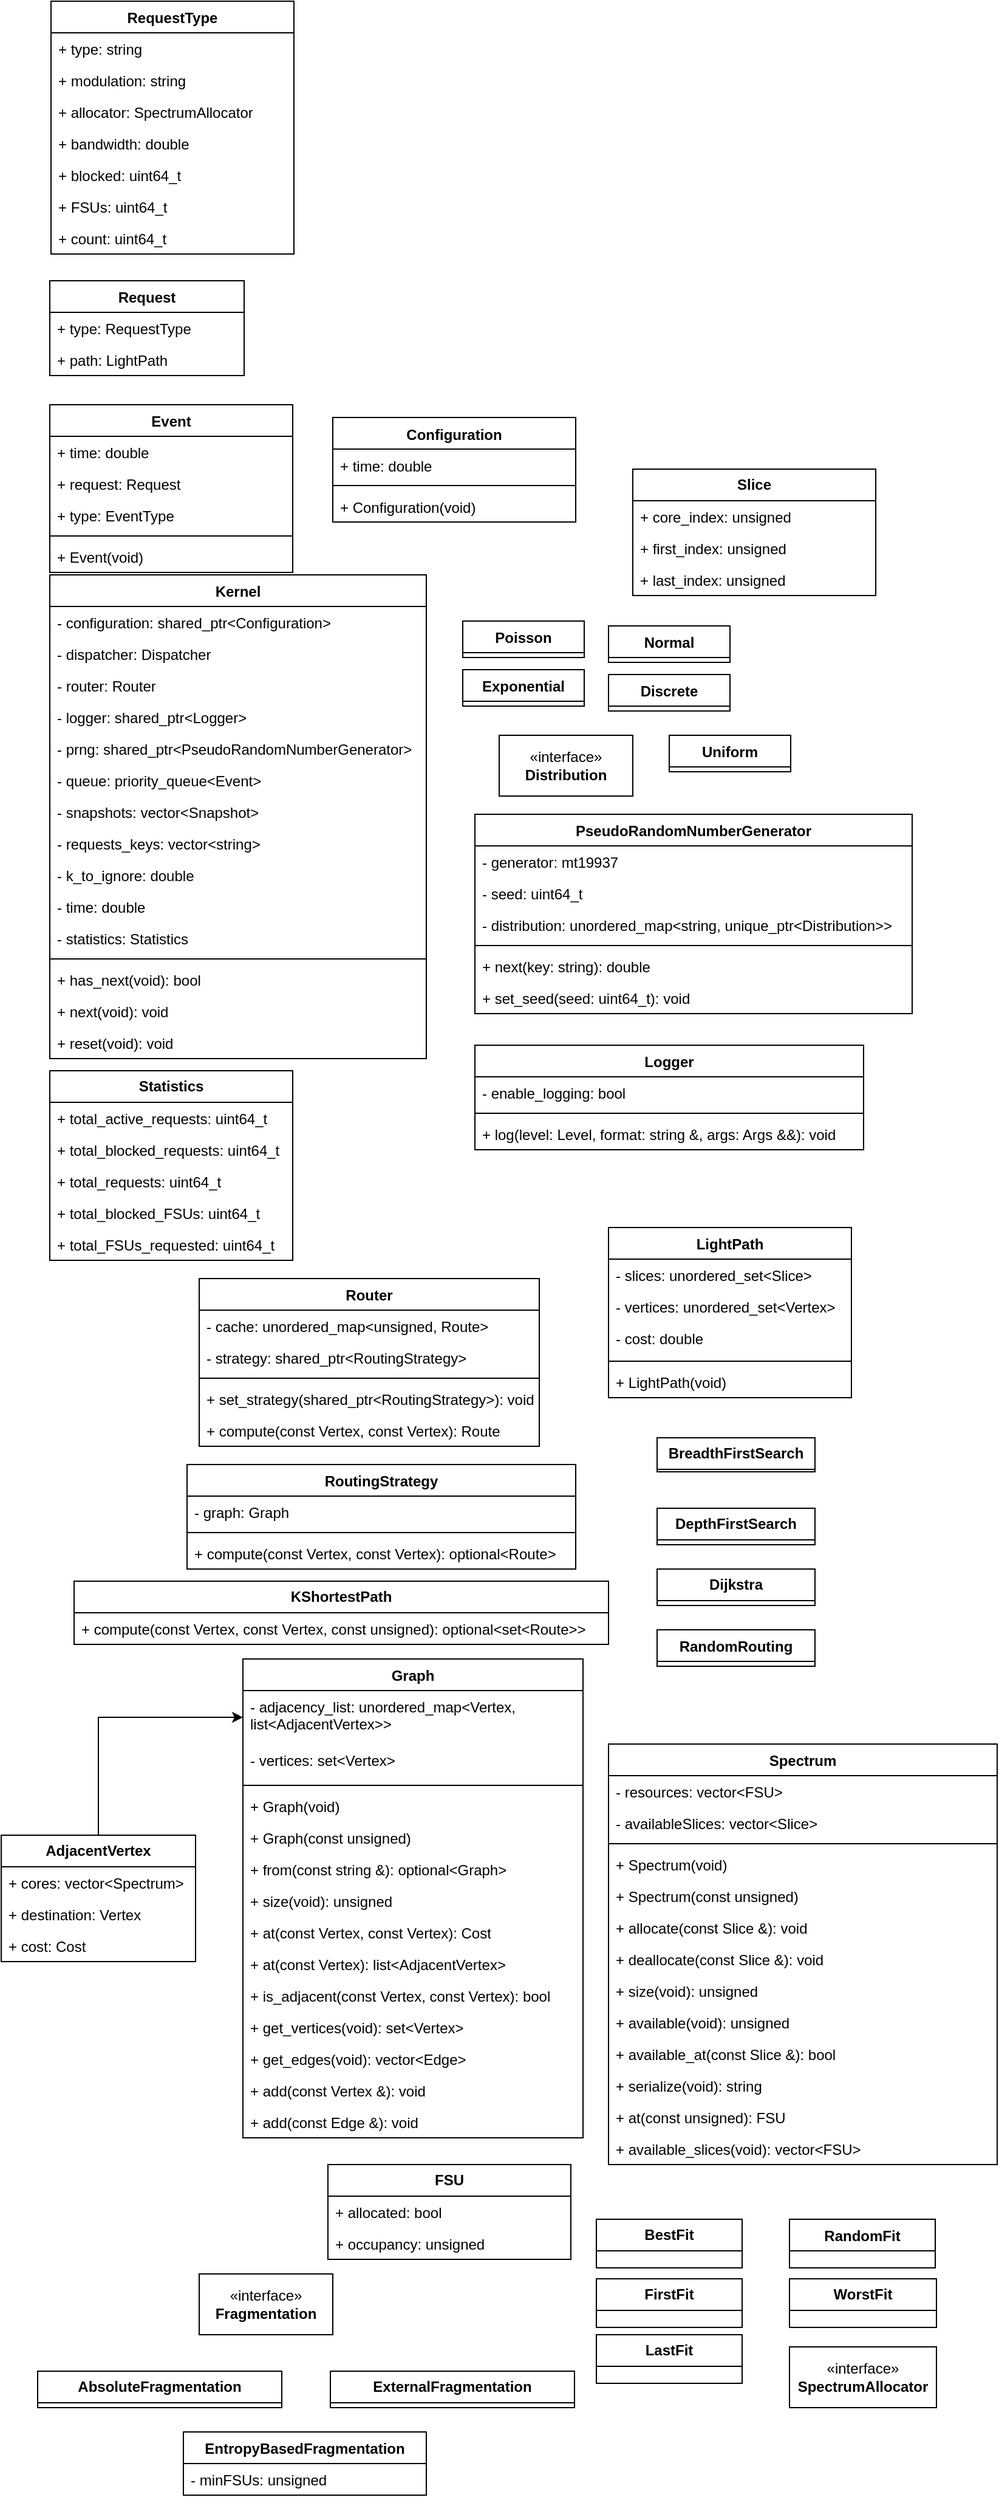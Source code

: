 <mxfile version="28.0.7" pages="2">
  <diagram name="Class Diagram" id="etVhV5FqyHvskcprflf7">
    <mxGraphModel dx="722" dy="1877" grid="1" gridSize="10" guides="1" tooltips="1" connect="1" arrows="1" fold="1" page="1" pageScale="1" pageWidth="827" pageHeight="1169" math="0" shadow="0">
      <root>
        <mxCell id="0" />
        <mxCell id="1" parent="0" />
        <mxCell id="QWBZkWJEh9wzD2UI-ISR-1" value="Graph" style="swimlane;fontStyle=1;align=center;verticalAlign=top;childLayout=stackLayout;horizontal=1;startSize=26;horizontalStack=0;resizeParent=1;resizeParentMax=0;resizeLast=0;collapsible=1;marginBottom=0;whiteSpace=wrap;html=1;" parent="1" vertex="1">
          <mxGeometry x="199" y="394" width="280" height="394" as="geometry" />
        </mxCell>
        <mxCell id="QWBZkWJEh9wzD2UI-ISR-2" value="- adjacency_list: unordered_map&amp;lt;Vertex, list&amp;lt;AdjacentVertex&amp;gt;&amp;gt;" style="text;strokeColor=none;fillColor=none;align=left;verticalAlign=top;spacingLeft=4;spacingRight=4;overflow=hidden;rotatable=0;points=[[0,0.5],[1,0.5]];portConstraint=eastwest;whiteSpace=wrap;html=1;" parent="QWBZkWJEh9wzD2UI-ISR-1" vertex="1">
          <mxGeometry y="26" width="280" height="44" as="geometry" />
        </mxCell>
        <mxCell id="QWBZkWJEh9wzD2UI-ISR-3" value="- vertices: set&amp;lt;Vertex&amp;gt;" style="text;strokeColor=none;fillColor=none;align=left;verticalAlign=top;spacingLeft=4;spacingRight=4;overflow=hidden;rotatable=0;points=[[0,0.5],[1,0.5]];portConstraint=eastwest;whiteSpace=wrap;html=1;" parent="QWBZkWJEh9wzD2UI-ISR-1" vertex="1">
          <mxGeometry y="70" width="280" height="30" as="geometry" />
        </mxCell>
        <mxCell id="QWBZkWJEh9wzD2UI-ISR-4" value="" style="line;strokeWidth=1;fillColor=none;align=left;verticalAlign=middle;spacingTop=-1;spacingLeft=3;spacingRight=3;rotatable=0;labelPosition=right;points=[];portConstraint=eastwest;strokeColor=inherit;" parent="QWBZkWJEh9wzD2UI-ISR-1" vertex="1">
          <mxGeometry y="100" width="280" height="8" as="geometry" />
        </mxCell>
        <mxCell id="QWBZkWJEh9wzD2UI-ISR-5" value="+ Graph(void)" style="text;strokeColor=none;fillColor=none;align=left;verticalAlign=top;spacingLeft=4;spacingRight=4;overflow=hidden;rotatable=0;points=[[0,0.5],[1,0.5]];portConstraint=eastwest;whiteSpace=wrap;html=1;" parent="QWBZkWJEh9wzD2UI-ISR-1" vertex="1">
          <mxGeometry y="108" width="280" height="26" as="geometry" />
        </mxCell>
        <mxCell id="QWBZkWJEh9wzD2UI-ISR-6" value="+ Graph(const unsigned)" style="text;strokeColor=none;fillColor=none;align=left;verticalAlign=top;spacingLeft=4;spacingRight=4;overflow=hidden;rotatable=0;points=[[0,0.5],[1,0.5]];portConstraint=eastwest;whiteSpace=wrap;html=1;" parent="QWBZkWJEh9wzD2UI-ISR-1" vertex="1">
          <mxGeometry y="134" width="280" height="26" as="geometry" />
        </mxCell>
        <mxCell id="QWBZkWJEh9wzD2UI-ISR-7" value="+ from(const string &amp;amp;): optional&amp;lt;Graph&amp;gt;" style="text;strokeColor=none;fillColor=none;align=left;verticalAlign=top;spacingLeft=4;spacingRight=4;overflow=hidden;rotatable=0;points=[[0,0.5],[1,0.5]];portConstraint=eastwest;whiteSpace=wrap;html=1;" parent="QWBZkWJEh9wzD2UI-ISR-1" vertex="1">
          <mxGeometry y="160" width="280" height="26" as="geometry" />
        </mxCell>
        <mxCell id="QWBZkWJEh9wzD2UI-ISR-8" value="+ size(void): unsigned" style="text;strokeColor=none;fillColor=none;align=left;verticalAlign=top;spacingLeft=4;spacingRight=4;overflow=hidden;rotatable=0;points=[[0,0.5],[1,0.5]];portConstraint=eastwest;whiteSpace=wrap;html=1;" parent="QWBZkWJEh9wzD2UI-ISR-1" vertex="1">
          <mxGeometry y="186" width="280" height="26" as="geometry" />
        </mxCell>
        <mxCell id="QWBZkWJEh9wzD2UI-ISR-9" value="+ at(const Vertex, const Vertex): Cost" style="text;strokeColor=none;fillColor=none;align=left;verticalAlign=top;spacingLeft=4;spacingRight=4;overflow=hidden;rotatable=0;points=[[0,0.5],[1,0.5]];portConstraint=eastwest;whiteSpace=wrap;html=1;" parent="QWBZkWJEh9wzD2UI-ISR-1" vertex="1">
          <mxGeometry y="212" width="280" height="26" as="geometry" />
        </mxCell>
        <mxCell id="QWBZkWJEh9wzD2UI-ISR-10" value="+ at(const Vertex): list&amp;lt;AdjacentVertex&amp;gt;" style="text;strokeColor=none;fillColor=none;align=left;verticalAlign=top;spacingLeft=4;spacingRight=4;overflow=hidden;rotatable=0;points=[[0,0.5],[1,0.5]];portConstraint=eastwest;whiteSpace=wrap;html=1;" parent="QWBZkWJEh9wzD2UI-ISR-1" vertex="1">
          <mxGeometry y="238" width="280" height="26" as="geometry" />
        </mxCell>
        <mxCell id="QWBZkWJEh9wzD2UI-ISR-11" value="+ is_adjacent(const Vertex, const Vertex): bool" style="text;strokeColor=none;fillColor=none;align=left;verticalAlign=top;spacingLeft=4;spacingRight=4;overflow=hidden;rotatable=0;points=[[0,0.5],[1,0.5]];portConstraint=eastwest;whiteSpace=wrap;html=1;" parent="QWBZkWJEh9wzD2UI-ISR-1" vertex="1">
          <mxGeometry y="264" width="280" height="26" as="geometry" />
        </mxCell>
        <mxCell id="QWBZkWJEh9wzD2UI-ISR-12" value="+ get_vertices(void): set&amp;lt;Vertex&amp;gt;" style="text;strokeColor=none;fillColor=none;align=left;verticalAlign=top;spacingLeft=4;spacingRight=4;overflow=hidden;rotatable=0;points=[[0,0.5],[1,0.5]];portConstraint=eastwest;whiteSpace=wrap;html=1;" parent="QWBZkWJEh9wzD2UI-ISR-1" vertex="1">
          <mxGeometry y="290" width="280" height="26" as="geometry" />
        </mxCell>
        <mxCell id="QWBZkWJEh9wzD2UI-ISR-13" value="+ get_edges(void): vector&amp;lt;Edge&amp;gt;" style="text;strokeColor=none;fillColor=none;align=left;verticalAlign=top;spacingLeft=4;spacingRight=4;overflow=hidden;rotatable=0;points=[[0,0.5],[1,0.5]];portConstraint=eastwest;whiteSpace=wrap;html=1;" parent="QWBZkWJEh9wzD2UI-ISR-1" vertex="1">
          <mxGeometry y="316" width="280" height="26" as="geometry" />
        </mxCell>
        <mxCell id="QWBZkWJEh9wzD2UI-ISR-14" value="+ add(const Vertex &amp;amp;): void" style="text;strokeColor=none;fillColor=none;align=left;verticalAlign=top;spacingLeft=4;spacingRight=4;overflow=hidden;rotatable=0;points=[[0,0.5],[1,0.5]];portConstraint=eastwest;whiteSpace=wrap;html=1;" parent="QWBZkWJEh9wzD2UI-ISR-1" vertex="1">
          <mxGeometry y="342" width="280" height="26" as="geometry" />
        </mxCell>
        <mxCell id="QWBZkWJEh9wzD2UI-ISR-15" value="+ add(const Edge &amp;amp;): void" style="text;strokeColor=none;fillColor=none;align=left;verticalAlign=top;spacingLeft=4;spacingRight=4;overflow=hidden;rotatable=0;points=[[0,0.5],[1,0.5]];portConstraint=eastwest;whiteSpace=wrap;html=1;" parent="QWBZkWJEh9wzD2UI-ISR-1" vertex="1">
          <mxGeometry y="368" width="280" height="26" as="geometry" />
        </mxCell>
        <mxCell id="QWBZkWJEh9wzD2UI-ISR-24" value="Router" style="swimlane;fontStyle=1;align=center;verticalAlign=top;childLayout=stackLayout;horizontal=1;startSize=26;horizontalStack=0;resizeParent=1;resizeParentMax=0;resizeLast=0;collapsible=1;marginBottom=0;whiteSpace=wrap;html=1;" parent="1" vertex="1">
          <mxGeometry x="163" y="81" width="280" height="138" as="geometry" />
        </mxCell>
        <mxCell id="QWBZkWJEh9wzD2UI-ISR-25" value="- cache: unordered_map&amp;lt;unsigned, Route&amp;gt;" style="text;strokeColor=none;fillColor=none;align=left;verticalAlign=top;spacingLeft=4;spacingRight=4;overflow=hidden;rotatable=0;points=[[0,0.5],[1,0.5]];portConstraint=eastwest;whiteSpace=wrap;html=1;" parent="QWBZkWJEh9wzD2UI-ISR-24" vertex="1">
          <mxGeometry y="26" width="280" height="26" as="geometry" />
        </mxCell>
        <mxCell id="QWBZkWJEh9wzD2UI-ISR-26" value="- strategy: shared_ptr&amp;lt;RoutingStrategy&amp;gt;" style="text;strokeColor=none;fillColor=none;align=left;verticalAlign=top;spacingLeft=4;spacingRight=4;overflow=hidden;rotatable=0;points=[[0,0.5],[1,0.5]];portConstraint=eastwest;whiteSpace=wrap;html=1;" parent="QWBZkWJEh9wzD2UI-ISR-24" vertex="1">
          <mxGeometry y="52" width="280" height="26" as="geometry" />
        </mxCell>
        <mxCell id="QWBZkWJEh9wzD2UI-ISR-27" value="" style="line;strokeWidth=1;fillColor=none;align=left;verticalAlign=middle;spacingTop=-1;spacingLeft=3;spacingRight=3;rotatable=0;labelPosition=right;points=[];portConstraint=eastwest;strokeColor=inherit;" parent="QWBZkWJEh9wzD2UI-ISR-24" vertex="1">
          <mxGeometry y="78" width="280" height="8" as="geometry" />
        </mxCell>
        <mxCell id="QWBZkWJEh9wzD2UI-ISR-28" value="+ set_strategy(shared_ptr&amp;lt;RoutingStrategy&amp;gt;): void" style="text;strokeColor=none;fillColor=none;align=left;verticalAlign=top;spacingLeft=4;spacingRight=4;overflow=hidden;rotatable=0;points=[[0,0.5],[1,0.5]];portConstraint=eastwest;whiteSpace=wrap;html=1;" parent="QWBZkWJEh9wzD2UI-ISR-24" vertex="1">
          <mxGeometry y="86" width="280" height="26" as="geometry" />
        </mxCell>
        <mxCell id="QWBZkWJEh9wzD2UI-ISR-29" value="+ compute(const Vertex, const Vertex): Route" style="text;strokeColor=none;fillColor=none;align=left;verticalAlign=top;spacingLeft=4;spacingRight=4;overflow=hidden;rotatable=0;points=[[0,0.5],[1,0.5]];portConstraint=eastwest;whiteSpace=wrap;html=1;" parent="QWBZkWJEh9wzD2UI-ISR-24" vertex="1">
          <mxGeometry y="112" width="280" height="26" as="geometry" />
        </mxCell>
        <mxCell id="QWBZkWJEh9wzD2UI-ISR-31" value="RoutingStrategy" style="swimlane;fontStyle=1;align=center;verticalAlign=top;childLayout=stackLayout;horizontal=1;startSize=26;horizontalStack=0;resizeParent=1;resizeParentMax=0;resizeLast=0;collapsible=1;marginBottom=0;whiteSpace=wrap;html=1;" parent="1" vertex="1">
          <mxGeometry x="153" y="234" width="320" height="86" as="geometry" />
        </mxCell>
        <mxCell id="QWBZkWJEh9wzD2UI-ISR-32" value="- graph: Graph" style="text;strokeColor=none;fillColor=none;align=left;verticalAlign=top;spacingLeft=4;spacingRight=4;overflow=hidden;rotatable=0;points=[[0,0.5],[1,0.5]];portConstraint=eastwest;whiteSpace=wrap;html=1;" parent="QWBZkWJEh9wzD2UI-ISR-31" vertex="1">
          <mxGeometry y="26" width="320" height="26" as="geometry" />
        </mxCell>
        <mxCell id="QWBZkWJEh9wzD2UI-ISR-33" value="" style="line;strokeWidth=1;fillColor=none;align=left;verticalAlign=middle;spacingTop=-1;spacingLeft=3;spacingRight=3;rotatable=0;labelPosition=right;points=[];portConstraint=eastwest;strokeColor=inherit;" parent="QWBZkWJEh9wzD2UI-ISR-31" vertex="1">
          <mxGeometry y="52" width="320" height="8" as="geometry" />
        </mxCell>
        <mxCell id="QWBZkWJEh9wzD2UI-ISR-34" value="+ compute(const Vertex, const Vertex): optional&amp;lt;Route&amp;gt;" style="text;strokeColor=none;fillColor=none;align=left;verticalAlign=top;spacingLeft=4;spacingRight=4;overflow=hidden;rotatable=0;points=[[0,0.5],[1,0.5]];portConstraint=eastwest;whiteSpace=wrap;html=1;" parent="QWBZkWJEh9wzD2UI-ISR-31" vertex="1">
          <mxGeometry y="60" width="320" height="26" as="geometry" />
        </mxCell>
        <mxCell id="QWBZkWJEh9wzD2UI-ISR-37" value="&lt;b&gt;BreadthFirstSearch&lt;/b&gt;" style="swimlane;fontStyle=0;childLayout=stackLayout;horizontal=1;startSize=26;fillColor=none;horizontalStack=0;resizeParent=1;resizeParentMax=0;resizeLast=0;collapsible=1;marginBottom=0;whiteSpace=wrap;html=1;" parent="1" vertex="1">
          <mxGeometry x="540" y="212" width="130" height="28" as="geometry" />
        </mxCell>
        <mxCell id="QWBZkWJEh9wzD2UI-ISR-41" value="&lt;b&gt;DepthFirstSearch&lt;/b&gt;" style="swimlane;fontStyle=0;childLayout=stackLayout;horizontal=1;startSize=26;fillColor=none;horizontalStack=0;resizeParent=1;resizeParentMax=0;resizeLast=0;collapsible=1;marginBottom=0;whiteSpace=wrap;html=1;" parent="1" vertex="1">
          <mxGeometry x="540" y="270" width="130" height="30" as="geometry" />
        </mxCell>
        <mxCell id="QWBZkWJEh9wzD2UI-ISR-45" value="&lt;b&gt;Dijkstra&lt;/b&gt;" style="swimlane;fontStyle=0;childLayout=stackLayout;horizontal=1;startSize=26;fillColor=none;horizontalStack=0;resizeParent=1;resizeParentMax=0;resizeLast=0;collapsible=1;marginBottom=0;whiteSpace=wrap;html=1;" parent="1" vertex="1">
          <mxGeometry x="540" y="320" width="130" height="30" as="geometry" />
        </mxCell>
        <mxCell id="QWBZkWJEh9wzD2UI-ISR-49" value="RandomRouting" style="swimlane;fontStyle=1;align=center;verticalAlign=top;childLayout=stackLayout;horizontal=1;startSize=26;horizontalStack=0;resizeParent=1;resizeParentMax=0;resizeLast=0;collapsible=1;marginBottom=0;whiteSpace=wrap;html=1;" parent="1" vertex="1">
          <mxGeometry x="540" y="370" width="130" height="30" as="geometry" />
        </mxCell>
        <mxCell id="QWBZkWJEh9wzD2UI-ISR-55" value="&lt;b&gt;KShortestPath&lt;/b&gt;" style="swimlane;fontStyle=0;childLayout=stackLayout;horizontal=1;startSize=26;fillColor=none;horizontalStack=0;resizeParent=1;resizeParentMax=0;resizeLast=0;collapsible=1;marginBottom=0;whiteSpace=wrap;html=1;" parent="1" vertex="1">
          <mxGeometry x="60" y="330" width="440" height="52" as="geometry" />
        </mxCell>
        <mxCell id="QWBZkWJEh9wzD2UI-ISR-57" value="+ compute(const Vertex, const Vertex, const unsigned): optional&amp;lt;set&amp;lt;Route&amp;gt;&amp;gt;" style="text;strokeColor=none;fillColor=none;align=left;verticalAlign=top;spacingLeft=4;spacingRight=4;overflow=hidden;rotatable=0;points=[[0,0.5],[1,0.5]];portConstraint=eastwest;whiteSpace=wrap;html=1;" parent="QWBZkWJEh9wzD2UI-ISR-55" vertex="1">
          <mxGeometry y="26" width="440" height="26" as="geometry" />
        </mxCell>
        <mxCell id="QWBZkWJEh9wzD2UI-ISR-59" value="&lt;b&gt;FSU&lt;/b&gt;" style="swimlane;fontStyle=0;childLayout=stackLayout;horizontal=1;startSize=26;fillColor=none;horizontalStack=0;resizeParent=1;resizeParentMax=0;resizeLast=0;collapsible=1;marginBottom=0;whiteSpace=wrap;html=1;" parent="1" vertex="1">
          <mxGeometry x="269" y="810" width="200" height="78" as="geometry" />
        </mxCell>
        <mxCell id="QWBZkWJEh9wzD2UI-ISR-60" value="+ allocated: bool" style="text;strokeColor=none;fillColor=none;align=left;verticalAlign=top;spacingLeft=4;spacingRight=4;overflow=hidden;rotatable=0;points=[[0,0.5],[1,0.5]];portConstraint=eastwest;whiteSpace=wrap;html=1;" parent="QWBZkWJEh9wzD2UI-ISR-59" vertex="1">
          <mxGeometry y="26" width="200" height="26" as="geometry" />
        </mxCell>
        <mxCell id="QWBZkWJEh9wzD2UI-ISR-61" value="+ occupancy: unsigned" style="text;strokeColor=none;fillColor=none;align=left;verticalAlign=top;spacingLeft=4;spacingRight=4;overflow=hidden;rotatable=0;points=[[0,0.5],[1,0.5]];portConstraint=eastwest;whiteSpace=wrap;html=1;" parent="QWBZkWJEh9wzD2UI-ISR-59" vertex="1">
          <mxGeometry y="52" width="200" height="26" as="geometry" />
        </mxCell>
        <mxCell id="QWBZkWJEh9wzD2UI-ISR-62" value="&lt;b&gt;Slice&lt;/b&gt;" style="swimlane;fontStyle=0;childLayout=stackLayout;horizontal=1;startSize=26;fillColor=none;horizontalStack=0;resizeParent=1;resizeParentMax=0;resizeLast=0;collapsible=1;marginBottom=0;whiteSpace=wrap;html=1;" parent="1" vertex="1">
          <mxGeometry x="520" y="-585" width="200" height="104" as="geometry" />
        </mxCell>
        <mxCell id="QWBZkWJEh9wzD2UI-ISR-63" value="+ core_index: unsigned" style="text;strokeColor=none;fillColor=none;align=left;verticalAlign=top;spacingLeft=4;spacingRight=4;overflow=hidden;rotatable=0;points=[[0,0.5],[1,0.5]];portConstraint=eastwest;whiteSpace=wrap;html=1;" parent="QWBZkWJEh9wzD2UI-ISR-62" vertex="1">
          <mxGeometry y="26" width="200" height="26" as="geometry" />
        </mxCell>
        <mxCell id="O9kGKjVnFrRBKZA0wpDw-37" value="+ first_index: unsigned" style="text;strokeColor=none;fillColor=none;align=left;verticalAlign=top;spacingLeft=4;spacingRight=4;overflow=hidden;rotatable=0;points=[[0,0.5],[1,0.5]];portConstraint=eastwest;whiteSpace=wrap;html=1;" parent="QWBZkWJEh9wzD2UI-ISR-62" vertex="1">
          <mxGeometry y="52" width="200" height="26" as="geometry" />
        </mxCell>
        <mxCell id="QWBZkWJEh9wzD2UI-ISR-64" value="+ last_index: unsigned" style="text;strokeColor=none;fillColor=none;align=left;verticalAlign=top;spacingLeft=4;spacingRight=4;overflow=hidden;rotatable=0;points=[[0,0.5],[1,0.5]];portConstraint=eastwest;whiteSpace=wrap;html=1;" parent="QWBZkWJEh9wzD2UI-ISR-62" vertex="1">
          <mxGeometry y="78" width="200" height="26" as="geometry" />
        </mxCell>
        <mxCell id="QWBZkWJEh9wzD2UI-ISR-65" value="Spectrum" style="swimlane;fontStyle=1;align=center;verticalAlign=top;childLayout=stackLayout;horizontal=1;startSize=26;horizontalStack=0;resizeParent=1;resizeParentMax=0;resizeLast=0;collapsible=1;marginBottom=0;whiteSpace=wrap;html=1;" parent="1" vertex="1">
          <mxGeometry x="500" y="464" width="320" height="346" as="geometry" />
        </mxCell>
        <mxCell id="QWBZkWJEh9wzD2UI-ISR-66" value="- resources: vector&amp;lt;FSU&amp;gt;" style="text;strokeColor=none;fillColor=none;align=left;verticalAlign=top;spacingLeft=4;spacingRight=4;overflow=hidden;rotatable=0;points=[[0,0.5],[1,0.5]];portConstraint=eastwest;whiteSpace=wrap;html=1;" parent="QWBZkWJEh9wzD2UI-ISR-65" vertex="1">
          <mxGeometry y="26" width="320" height="26" as="geometry" />
        </mxCell>
        <mxCell id="QWBZkWJEh9wzD2UI-ISR-67" value="- availableSlices: vector&amp;lt;Slice&amp;gt;" style="text;strokeColor=none;fillColor=none;align=left;verticalAlign=top;spacingLeft=4;spacingRight=4;overflow=hidden;rotatable=0;points=[[0,0.5],[1,0.5]];portConstraint=eastwest;whiteSpace=wrap;html=1;" parent="QWBZkWJEh9wzD2UI-ISR-65" vertex="1">
          <mxGeometry y="52" width="320" height="26" as="geometry" />
        </mxCell>
        <mxCell id="QWBZkWJEh9wzD2UI-ISR-68" value="" style="line;strokeWidth=1;fillColor=none;align=left;verticalAlign=middle;spacingTop=-1;spacingLeft=3;spacingRight=3;rotatable=0;labelPosition=right;points=[];portConstraint=eastwest;strokeColor=inherit;" parent="QWBZkWJEh9wzD2UI-ISR-65" vertex="1">
          <mxGeometry y="78" width="320" height="8" as="geometry" />
        </mxCell>
        <mxCell id="QWBZkWJEh9wzD2UI-ISR-69" value="+ Spectrum(void)" style="text;strokeColor=none;fillColor=none;align=left;verticalAlign=top;spacingLeft=4;spacingRight=4;overflow=hidden;rotatable=0;points=[[0,0.5],[1,0.5]];portConstraint=eastwest;whiteSpace=wrap;html=1;" parent="QWBZkWJEh9wzD2UI-ISR-65" vertex="1">
          <mxGeometry y="86" width="320" height="26" as="geometry" />
        </mxCell>
        <mxCell id="QWBZkWJEh9wzD2UI-ISR-70" value="+ Spectrum(const unsigned)" style="text;strokeColor=none;fillColor=none;align=left;verticalAlign=top;spacingLeft=4;spacingRight=4;overflow=hidden;rotatable=0;points=[[0,0.5],[1,0.5]];portConstraint=eastwest;whiteSpace=wrap;html=1;" parent="QWBZkWJEh9wzD2UI-ISR-65" vertex="1">
          <mxGeometry y="112" width="320" height="26" as="geometry" />
        </mxCell>
        <mxCell id="QWBZkWJEh9wzD2UI-ISR-71" value="+ allocate(const Slice &amp;amp;): void" style="text;strokeColor=none;fillColor=none;align=left;verticalAlign=top;spacingLeft=4;spacingRight=4;overflow=hidden;rotatable=0;points=[[0,0.5],[1,0.5]];portConstraint=eastwest;whiteSpace=wrap;html=1;" parent="QWBZkWJEh9wzD2UI-ISR-65" vertex="1">
          <mxGeometry y="138" width="320" height="26" as="geometry" />
        </mxCell>
        <mxCell id="QWBZkWJEh9wzD2UI-ISR-72" value="+ deallocate(const Slice &amp;amp;): void" style="text;strokeColor=none;fillColor=none;align=left;verticalAlign=top;spacingLeft=4;spacingRight=4;overflow=hidden;rotatable=0;points=[[0,0.5],[1,0.5]];portConstraint=eastwest;whiteSpace=wrap;html=1;" parent="QWBZkWJEh9wzD2UI-ISR-65" vertex="1">
          <mxGeometry y="164" width="320" height="26" as="geometry" />
        </mxCell>
        <mxCell id="QWBZkWJEh9wzD2UI-ISR-73" value="+ size(void): unsigned" style="text;strokeColor=none;fillColor=none;align=left;verticalAlign=top;spacingLeft=4;spacingRight=4;overflow=hidden;rotatable=0;points=[[0,0.5],[1,0.5]];portConstraint=eastwest;whiteSpace=wrap;html=1;" parent="QWBZkWJEh9wzD2UI-ISR-65" vertex="1">
          <mxGeometry y="190" width="320" height="26" as="geometry" />
        </mxCell>
        <mxCell id="QWBZkWJEh9wzD2UI-ISR-74" value="+ available(void): unsigned" style="text;strokeColor=none;fillColor=none;align=left;verticalAlign=top;spacingLeft=4;spacingRight=4;overflow=hidden;rotatable=0;points=[[0,0.5],[1,0.5]];portConstraint=eastwest;whiteSpace=wrap;html=1;" parent="QWBZkWJEh9wzD2UI-ISR-65" vertex="1">
          <mxGeometry y="216" width="320" height="26" as="geometry" />
        </mxCell>
        <mxCell id="QWBZkWJEh9wzD2UI-ISR-75" value="+ available_at(const Slice &amp;amp;): bool" style="text;strokeColor=none;fillColor=none;align=left;verticalAlign=top;spacingLeft=4;spacingRight=4;overflow=hidden;rotatable=0;points=[[0,0.5],[1,0.5]];portConstraint=eastwest;whiteSpace=wrap;html=1;" parent="QWBZkWJEh9wzD2UI-ISR-65" vertex="1">
          <mxGeometry y="242" width="320" height="26" as="geometry" />
        </mxCell>
        <mxCell id="QWBZkWJEh9wzD2UI-ISR-76" value="+ serialize(void): string" style="text;strokeColor=none;fillColor=none;align=left;verticalAlign=top;spacingLeft=4;spacingRight=4;overflow=hidden;rotatable=0;points=[[0,0.5],[1,0.5]];portConstraint=eastwest;whiteSpace=wrap;html=1;" parent="QWBZkWJEh9wzD2UI-ISR-65" vertex="1">
          <mxGeometry y="268" width="320" height="26" as="geometry" />
        </mxCell>
        <mxCell id="QWBZkWJEh9wzD2UI-ISR-77" value="+ at(const unsigned): FSU" style="text;strokeColor=none;fillColor=none;align=left;verticalAlign=top;spacingLeft=4;spacingRight=4;overflow=hidden;rotatable=0;points=[[0,0.5],[1,0.5]];portConstraint=eastwest;whiteSpace=wrap;html=1;" parent="QWBZkWJEh9wzD2UI-ISR-65" vertex="1">
          <mxGeometry y="294" width="320" height="26" as="geometry" />
        </mxCell>
        <mxCell id="QWBZkWJEh9wzD2UI-ISR-78" value="+ available_slices(void): vector&amp;lt;FSU&amp;gt;" style="text;strokeColor=none;fillColor=none;align=left;verticalAlign=top;spacingLeft=4;spacingRight=4;overflow=hidden;rotatable=0;points=[[0,0.5],[1,0.5]];portConstraint=eastwest;whiteSpace=wrap;html=1;" parent="QWBZkWJEh9wzD2UI-ISR-65" vertex="1">
          <mxGeometry y="320" width="320" height="26" as="geometry" />
        </mxCell>
        <mxCell id="QWBZkWJEh9wzD2UI-ISR-82" value="&lt;b&gt;WorstFit&lt;/b&gt;" style="swimlane;fontStyle=0;childLayout=stackLayout;horizontal=1;startSize=26;fillColor=none;horizontalStack=0;resizeParent=1;resizeParentMax=0;resizeLast=0;collapsible=1;marginBottom=0;whiteSpace=wrap;html=1;" parent="1" vertex="1">
          <mxGeometry x="649" y="904" width="121" height="40" as="geometry" />
        </mxCell>
        <mxCell id="QWBZkWJEh9wzD2UI-ISR-84" value="&lt;b&gt;LastFit&lt;/b&gt;" style="swimlane;fontStyle=0;childLayout=stackLayout;horizontal=1;startSize=26;fillColor=none;horizontalStack=0;resizeParent=1;resizeParentMax=0;resizeLast=0;collapsible=1;marginBottom=0;whiteSpace=wrap;html=1;" parent="1" vertex="1">
          <mxGeometry x="490" y="950" width="120" height="40" as="geometry" />
        </mxCell>
        <mxCell id="QWBZkWJEh9wzD2UI-ISR-86" value="&lt;b&gt;FirstFit&lt;/b&gt;" style="swimlane;fontStyle=0;childLayout=stackLayout;horizontal=1;startSize=26;fillColor=none;horizontalStack=0;resizeParent=1;resizeParentMax=0;resizeLast=0;collapsible=1;marginBottom=0;whiteSpace=wrap;html=1;" parent="1" vertex="1">
          <mxGeometry x="490" y="904" width="120" height="40" as="geometry" />
        </mxCell>
        <mxCell id="QWBZkWJEh9wzD2UI-ISR-88" value="&lt;b&gt;BestFit&lt;/b&gt;" style="swimlane;fontStyle=0;childLayout=stackLayout;horizontal=1;startSize=26;fillColor=none;horizontalStack=0;resizeParent=1;resizeParentMax=0;resizeLast=0;collapsible=1;marginBottom=0;whiteSpace=wrap;html=1;" parent="1" vertex="1">
          <mxGeometry x="490" y="855" width="120" height="40" as="geometry" />
        </mxCell>
        <mxCell id="QWBZkWJEh9wzD2UI-ISR-90" value="RandomFit" style="swimlane;fontStyle=1;align=center;verticalAlign=top;childLayout=stackLayout;horizontal=1;startSize=26;horizontalStack=0;resizeParent=1;resizeParentMax=0;resizeLast=0;collapsible=1;marginBottom=0;whiteSpace=wrap;html=1;" parent="1" vertex="1">
          <mxGeometry x="649" y="855" width="120" height="40" as="geometry" />
        </mxCell>
        <mxCell id="QWBZkWJEh9wzD2UI-ISR-97" value="&lt;b&gt;ExternalFragmentation&lt;/b&gt;" style="swimlane;fontStyle=0;childLayout=stackLayout;horizontal=1;startSize=26;fillColor=none;horizontalStack=0;resizeParent=1;resizeParentMax=0;resizeLast=0;collapsible=1;marginBottom=0;whiteSpace=wrap;html=1;" parent="1" vertex="1">
          <mxGeometry x="271" y="980" width="201" height="30" as="geometry" />
        </mxCell>
        <mxCell id="QWBZkWJEh9wzD2UI-ISR-99" value="EntropyBasedFragmentation" style="swimlane;fontStyle=1;align=center;verticalAlign=top;childLayout=stackLayout;horizontal=1;startSize=26;horizontalStack=0;resizeParent=1;resizeParentMax=0;resizeLast=0;collapsible=1;marginBottom=0;whiteSpace=wrap;html=1;" parent="1" vertex="1">
          <mxGeometry x="150" y="1030" width="200" height="52" as="geometry" />
        </mxCell>
        <mxCell id="QWBZkWJEh9wzD2UI-ISR-100" value="- minFSUs: unsigned" style="text;strokeColor=none;fillColor=none;align=left;verticalAlign=top;spacingLeft=4;spacingRight=4;overflow=hidden;rotatable=0;points=[[0,0.5],[1,0.5]];portConstraint=eastwest;whiteSpace=wrap;html=1;" parent="QWBZkWJEh9wzD2UI-ISR-99" vertex="1">
          <mxGeometry y="26" width="200" height="26" as="geometry" />
        </mxCell>
        <mxCell id="QWBZkWJEh9wzD2UI-ISR-104" value="Event" style="swimlane;fontStyle=1;align=center;verticalAlign=top;childLayout=stackLayout;horizontal=1;startSize=26;horizontalStack=0;resizeParent=1;resizeParentMax=0;resizeLast=0;collapsible=1;marginBottom=0;whiteSpace=wrap;html=1;" parent="1" vertex="1">
          <mxGeometry x="40" y="-638" width="200" height="138" as="geometry" />
        </mxCell>
        <mxCell id="QWBZkWJEh9wzD2UI-ISR-105" value="+ time: double" style="text;strokeColor=none;fillColor=none;align=left;verticalAlign=top;spacingLeft=4;spacingRight=4;overflow=hidden;rotatable=0;points=[[0,0.5],[1,0.5]];portConstraint=eastwest;whiteSpace=wrap;html=1;" parent="QWBZkWJEh9wzD2UI-ISR-104" vertex="1">
          <mxGeometry y="26" width="200" height="26" as="geometry" />
        </mxCell>
        <mxCell id="10m6bOs9BhG2jAqL6qBl-52" value="+ request: Request" style="text;strokeColor=none;fillColor=none;align=left;verticalAlign=top;spacingLeft=4;spacingRight=4;overflow=hidden;rotatable=0;points=[[0,0.5],[1,0.5]];portConstraint=eastwest;whiteSpace=wrap;html=1;" parent="QWBZkWJEh9wzD2UI-ISR-104" vertex="1">
          <mxGeometry y="52" width="200" height="26" as="geometry" />
        </mxCell>
        <mxCell id="_-lvejEjIb9gumUB_Js1-17" value="+ type: EventType" style="text;strokeColor=none;fillColor=none;align=left;verticalAlign=top;spacingLeft=4;spacingRight=4;overflow=hidden;rotatable=0;points=[[0,0.5],[1,0.5]];portConstraint=eastwest;whiteSpace=wrap;html=1;" parent="QWBZkWJEh9wzD2UI-ISR-104" vertex="1">
          <mxGeometry y="78" width="200" height="26" as="geometry" />
        </mxCell>
        <mxCell id="QWBZkWJEh9wzD2UI-ISR-107" value="" style="line;strokeWidth=1;fillColor=none;align=left;verticalAlign=middle;spacingTop=-1;spacingLeft=3;spacingRight=3;rotatable=0;labelPosition=right;points=[];portConstraint=eastwest;strokeColor=inherit;" parent="QWBZkWJEh9wzD2UI-ISR-104" vertex="1">
          <mxGeometry y="104" width="200" height="8" as="geometry" />
        </mxCell>
        <mxCell id="QWBZkWJEh9wzD2UI-ISR-108" value="+ Event(void)" style="text;strokeColor=none;fillColor=none;align=left;verticalAlign=top;spacingLeft=4;spacingRight=4;overflow=hidden;rotatable=0;points=[[0,0.5],[1,0.5]];portConstraint=eastwest;whiteSpace=wrap;html=1;" parent="QWBZkWJEh9wzD2UI-ISR-104" vertex="1">
          <mxGeometry y="112" width="200" height="26" as="geometry" />
        </mxCell>
        <mxCell id="QWBZkWJEh9wzD2UI-ISR-128" value="Exponential" style="swimlane;fontStyle=1;align=center;verticalAlign=top;childLayout=stackLayout;horizontal=1;startSize=26;horizontalStack=0;resizeParent=1;resizeParentMax=0;resizeLast=0;collapsible=1;marginBottom=0;whiteSpace=wrap;html=1;" parent="1" vertex="1">
          <mxGeometry x="380" y="-420" width="100" height="30" as="geometry" />
        </mxCell>
        <mxCell id="10m6bOs9BhG2jAqL6qBl-12" value="Kernel" style="swimlane;fontStyle=1;align=center;verticalAlign=top;childLayout=stackLayout;horizontal=1;startSize=26;horizontalStack=0;resizeParent=1;resizeParentMax=0;resizeLast=0;collapsible=1;marginBottom=0;whiteSpace=wrap;html=1;" parent="1" vertex="1">
          <mxGeometry x="40" y="-498" width="310" height="398" as="geometry" />
        </mxCell>
        <mxCell id="10m6bOs9BhG2jAqL6qBl-15" value="- configuration: shared_ptr&amp;lt;Configuration&amp;gt;" style="text;strokeColor=none;fillColor=none;align=left;verticalAlign=top;spacingLeft=4;spacingRight=4;overflow=hidden;rotatable=0;points=[[0,0.5],[1,0.5]];portConstraint=eastwest;whiteSpace=wrap;html=1;" parent="10m6bOs9BhG2jAqL6qBl-12" vertex="1">
          <mxGeometry y="26" width="310" height="26" as="geometry" />
        </mxCell>
        <mxCell id="_-lvejEjIb9gumUB_Js1-9" value="- dispatcher: Dispatcher" style="text;strokeColor=none;fillColor=none;align=left;verticalAlign=top;spacingLeft=4;spacingRight=4;overflow=hidden;rotatable=0;points=[[0,0.5],[1,0.5]];portConstraint=eastwest;whiteSpace=wrap;html=1;" parent="10m6bOs9BhG2jAqL6qBl-12" vertex="1">
          <mxGeometry y="52" width="310" height="26" as="geometry" />
        </mxCell>
        <mxCell id="_-lvejEjIb9gumUB_Js1-10" value="- router: Router" style="text;strokeColor=none;fillColor=none;align=left;verticalAlign=top;spacingLeft=4;spacingRight=4;overflow=hidden;rotatable=0;points=[[0,0.5],[1,0.5]];portConstraint=eastwest;whiteSpace=wrap;html=1;" parent="10m6bOs9BhG2jAqL6qBl-12" vertex="1">
          <mxGeometry y="78" width="310" height="26" as="geometry" />
        </mxCell>
        <mxCell id="_-lvejEjIb9gumUB_Js1-1" value="- logger: shared_ptr&amp;lt;Logger&amp;gt;" style="text;strokeColor=none;fillColor=none;align=left;verticalAlign=top;spacingLeft=4;spacingRight=4;overflow=hidden;rotatable=0;points=[[0,0.5],[1,0.5]];portConstraint=eastwest;whiteSpace=wrap;html=1;" parent="10m6bOs9BhG2jAqL6qBl-12" vertex="1">
          <mxGeometry y="104" width="310" height="26" as="geometry" />
        </mxCell>
        <mxCell id="10m6bOs9BhG2jAqL6qBl-32" value="- prng: shared_ptr&amp;lt;PseudoRandomNumberGenerator&amp;gt;" style="text;strokeColor=none;fillColor=none;align=left;verticalAlign=top;spacingLeft=4;spacingRight=4;overflow=hidden;rotatable=0;points=[[0,0.5],[1,0.5]];portConstraint=eastwest;whiteSpace=wrap;html=1;" parent="10m6bOs9BhG2jAqL6qBl-12" vertex="1">
          <mxGeometry y="130" width="310" height="26" as="geometry" />
        </mxCell>
        <mxCell id="_-lvejEjIb9gumUB_Js1-11" value="- queue: priority_queue&amp;lt;Event&amp;gt;" style="text;strokeColor=none;fillColor=none;align=left;verticalAlign=top;spacingLeft=4;spacingRight=4;overflow=hidden;rotatable=0;points=[[0,0.5],[1,0.5]];portConstraint=eastwest;whiteSpace=wrap;html=1;" parent="10m6bOs9BhG2jAqL6qBl-12" vertex="1">
          <mxGeometry y="156" width="310" height="26" as="geometry" />
        </mxCell>
        <mxCell id="_-lvejEjIb9gumUB_Js1-2" value="- snapshots: vector&amp;lt;Snapshot&amp;gt;" style="text;strokeColor=none;fillColor=none;align=left;verticalAlign=top;spacingLeft=4;spacingRight=4;overflow=hidden;rotatable=0;points=[[0,0.5],[1,0.5]];portConstraint=eastwest;whiteSpace=wrap;html=1;" parent="10m6bOs9BhG2jAqL6qBl-12" vertex="1">
          <mxGeometry y="182" width="310" height="26" as="geometry" />
        </mxCell>
        <mxCell id="_-lvejEjIb9gumUB_Js1-8" value="- requests_keys: vector&amp;lt;string&amp;gt;" style="text;strokeColor=none;fillColor=none;align=left;verticalAlign=top;spacingLeft=4;spacingRight=4;overflow=hidden;rotatable=0;points=[[0,0.5],[1,0.5]];portConstraint=eastwest;whiteSpace=wrap;html=1;" parent="10m6bOs9BhG2jAqL6qBl-12" vertex="1">
          <mxGeometry y="208" width="310" height="26" as="geometry" />
        </mxCell>
        <mxCell id="_-lvejEjIb9gumUB_Js1-12" value="- k_to_ignore: double" style="text;strokeColor=none;fillColor=none;align=left;verticalAlign=top;spacingLeft=4;spacingRight=4;overflow=hidden;rotatable=0;points=[[0,0.5],[1,0.5]];portConstraint=eastwest;whiteSpace=wrap;html=1;" parent="10m6bOs9BhG2jAqL6qBl-12" vertex="1">
          <mxGeometry y="234" width="310" height="26" as="geometry" />
        </mxCell>
        <mxCell id="_-lvejEjIb9gumUB_Js1-13" value="- time: double" style="text;strokeColor=none;fillColor=none;align=left;verticalAlign=top;spacingLeft=4;spacingRight=4;overflow=hidden;rotatable=0;points=[[0,0.5],[1,0.5]];portConstraint=eastwest;whiteSpace=wrap;html=1;" parent="10m6bOs9BhG2jAqL6qBl-12" vertex="1">
          <mxGeometry y="260" width="310" height="26" as="geometry" />
        </mxCell>
        <mxCell id="sCCzJkL1Vnq2t6sSttD9-7" value="- statistics: Statistics" style="text;strokeColor=none;fillColor=none;align=left;verticalAlign=top;spacingLeft=4;spacingRight=4;overflow=hidden;rotatable=0;points=[[0,0.5],[1,0.5]];portConstraint=eastwest;whiteSpace=wrap;html=1;" vertex="1" parent="10m6bOs9BhG2jAqL6qBl-12">
          <mxGeometry y="286" width="310" height="26" as="geometry" />
        </mxCell>
        <mxCell id="10m6bOs9BhG2jAqL6qBl-16" value="" style="line;strokeWidth=1;fillColor=none;align=left;verticalAlign=middle;spacingTop=-1;spacingLeft=3;spacingRight=3;rotatable=0;labelPosition=right;points=[];portConstraint=eastwest;strokeColor=inherit;" parent="10m6bOs9BhG2jAqL6qBl-12" vertex="1">
          <mxGeometry y="312" width="310" height="8" as="geometry" />
        </mxCell>
        <mxCell id="10m6bOs9BhG2jAqL6qBl-22" value="+ has_next(void): bool" style="text;strokeColor=none;fillColor=none;align=left;verticalAlign=top;spacingLeft=4;spacingRight=4;overflow=hidden;rotatable=0;points=[[0,0.5],[1,0.5]];portConstraint=eastwest;whiteSpace=wrap;html=1;" parent="10m6bOs9BhG2jAqL6qBl-12" vertex="1">
          <mxGeometry y="320" width="310" height="26" as="geometry" />
        </mxCell>
        <mxCell id="_-lvejEjIb9gumUB_Js1-14" value="+ next(void): void" style="text;strokeColor=none;fillColor=none;align=left;verticalAlign=top;spacingLeft=4;spacingRight=4;overflow=hidden;rotatable=0;points=[[0,0.5],[1,0.5]];portConstraint=eastwest;whiteSpace=wrap;html=1;" parent="10m6bOs9BhG2jAqL6qBl-12" vertex="1">
          <mxGeometry y="346" width="310" height="26" as="geometry" />
        </mxCell>
        <mxCell id="_-lvejEjIb9gumUB_Js1-15" value="+ reset(void): void" style="text;strokeColor=none;fillColor=none;align=left;verticalAlign=top;spacingLeft=4;spacingRight=4;overflow=hidden;rotatable=0;points=[[0,0.5],[1,0.5]];portConstraint=eastwest;whiteSpace=wrap;html=1;" parent="10m6bOs9BhG2jAqL6qBl-12" vertex="1">
          <mxGeometry y="372" width="310" height="26" as="geometry" />
        </mxCell>
        <mxCell id="10m6bOs9BhG2jAqL6qBl-24" value="PseudoRandomNumberGenerator" style="swimlane;fontStyle=1;align=center;verticalAlign=top;childLayout=stackLayout;horizontal=1;startSize=26;horizontalStack=0;resizeParent=1;resizeParentMax=0;resizeLast=0;collapsible=1;marginBottom=0;whiteSpace=wrap;html=1;" parent="1" vertex="1">
          <mxGeometry x="390" y="-301" width="360" height="164" as="geometry" />
        </mxCell>
        <mxCell id="10m6bOs9BhG2jAqL6qBl-34" value="- generator: mt19937" style="text;strokeColor=none;fillColor=none;align=left;verticalAlign=top;spacingLeft=4;spacingRight=4;overflow=hidden;rotatable=0;points=[[0,0.5],[1,0.5]];portConstraint=eastwest;whiteSpace=wrap;html=1;" parent="10m6bOs9BhG2jAqL6qBl-24" vertex="1">
          <mxGeometry y="26" width="360" height="26" as="geometry" />
        </mxCell>
        <mxCell id="10m6bOs9BhG2jAqL6qBl-25" value="- seed: uint64_t" style="text;strokeColor=none;fillColor=none;align=left;verticalAlign=top;spacingLeft=4;spacingRight=4;overflow=hidden;rotatable=0;points=[[0,0.5],[1,0.5]];portConstraint=eastwest;whiteSpace=wrap;html=1;" parent="10m6bOs9BhG2jAqL6qBl-24" vertex="1">
          <mxGeometry y="52" width="360" height="26" as="geometry" />
        </mxCell>
        <mxCell id="10m6bOs9BhG2jAqL6qBl-36" value="- distribution: unordered_map&amp;lt;string, unique_ptr&amp;lt;Distribution&amp;gt;&amp;gt;" style="text;strokeColor=none;fillColor=none;align=left;verticalAlign=top;spacingLeft=4;spacingRight=4;overflow=hidden;rotatable=0;points=[[0,0.5],[1,0.5]];portConstraint=eastwest;whiteSpace=wrap;html=1;" parent="10m6bOs9BhG2jAqL6qBl-24" vertex="1">
          <mxGeometry y="78" width="360" height="26" as="geometry" />
        </mxCell>
        <mxCell id="10m6bOs9BhG2jAqL6qBl-26" value="" style="line;strokeWidth=1;fillColor=none;align=left;verticalAlign=middle;spacingTop=-1;spacingLeft=3;spacingRight=3;rotatable=0;labelPosition=right;points=[];portConstraint=eastwest;strokeColor=inherit;" parent="10m6bOs9BhG2jAqL6qBl-24" vertex="1">
          <mxGeometry y="104" width="360" height="8" as="geometry" />
        </mxCell>
        <mxCell id="10m6bOs9BhG2jAqL6qBl-27" value="+ next(key: string): double" style="text;strokeColor=none;fillColor=none;align=left;verticalAlign=top;spacingLeft=4;spacingRight=4;overflow=hidden;rotatable=0;points=[[0,0.5],[1,0.5]];portConstraint=eastwest;whiteSpace=wrap;html=1;" parent="10m6bOs9BhG2jAqL6qBl-24" vertex="1">
          <mxGeometry y="112" width="360" height="26" as="geometry" />
        </mxCell>
        <mxCell id="10m6bOs9BhG2jAqL6qBl-37" value="+ set_seed(seed: uint64_t): void" style="text;strokeColor=none;fillColor=none;align=left;verticalAlign=top;spacingLeft=4;spacingRight=4;overflow=hidden;rotatable=0;points=[[0,0.5],[1,0.5]];portConstraint=eastwest;whiteSpace=wrap;html=1;" parent="10m6bOs9BhG2jAqL6qBl-24" vertex="1">
          <mxGeometry y="138" width="360" height="26" as="geometry" />
        </mxCell>
        <mxCell id="ubYSUBG_oxGrho_nu00V-8" value="Logger" style="swimlane;fontStyle=1;align=center;verticalAlign=top;childLayout=stackLayout;horizontal=1;startSize=26;horizontalStack=0;resizeParent=1;resizeParentMax=0;resizeLast=0;collapsible=1;marginBottom=0;whiteSpace=wrap;html=1;" parent="1" vertex="1">
          <mxGeometry x="390" y="-111" width="320" height="86" as="geometry" />
        </mxCell>
        <mxCell id="ubYSUBG_oxGrho_nu00V-9" value="- enable_logging: bool" style="text;strokeColor=none;fillColor=none;align=left;verticalAlign=top;spacingLeft=4;spacingRight=4;overflow=hidden;rotatable=0;points=[[0,0.5],[1,0.5]];portConstraint=eastwest;whiteSpace=wrap;html=1;" parent="ubYSUBG_oxGrho_nu00V-8" vertex="1">
          <mxGeometry y="26" width="320" height="26" as="geometry" />
        </mxCell>
        <mxCell id="ubYSUBG_oxGrho_nu00V-13" value="" style="line;strokeWidth=1;fillColor=none;align=left;verticalAlign=middle;spacingTop=-1;spacingLeft=3;spacingRight=3;rotatable=0;labelPosition=right;points=[];portConstraint=eastwest;strokeColor=inherit;" parent="ubYSUBG_oxGrho_nu00V-8" vertex="1">
          <mxGeometry y="52" width="320" height="8" as="geometry" />
        </mxCell>
        <mxCell id="ubYSUBG_oxGrho_nu00V-14" value="+ log(level: Level, format: string &amp;amp;, args: Args &amp;amp;&amp;amp;): void&amp;nbsp;" style="text;strokeColor=none;fillColor=none;align=left;verticalAlign=top;spacingLeft=4;spacingRight=4;overflow=hidden;rotatable=0;points=[[0,0.5],[1,0.5]];portConstraint=eastwest;whiteSpace=wrap;html=1;" parent="ubYSUBG_oxGrho_nu00V-8" vertex="1">
          <mxGeometry y="60" width="320" height="26" as="geometry" />
        </mxCell>
        <mxCell id="_-lvejEjIb9gumUB_Js1-18" value="«interface»&lt;br&gt;&lt;b&gt;Distribution&lt;/b&gt;" style="html=1;whiteSpace=wrap;" parent="1" vertex="1">
          <mxGeometry x="410" y="-366" width="110" height="50" as="geometry" />
        </mxCell>
        <mxCell id="O9kGKjVnFrRBKZA0wpDw-1" value="Configuration" style="swimlane;fontStyle=1;align=center;verticalAlign=top;childLayout=stackLayout;horizontal=1;startSize=26;horizontalStack=0;resizeParent=1;resizeParentMax=0;resizeLast=0;collapsible=1;marginBottom=0;whiteSpace=wrap;html=1;" parent="1" vertex="1">
          <mxGeometry x="273" y="-627.5" width="200" height="86" as="geometry" />
        </mxCell>
        <mxCell id="O9kGKjVnFrRBKZA0wpDw-2" value="+ time: double" style="text;strokeColor=none;fillColor=none;align=left;verticalAlign=top;spacingLeft=4;spacingRight=4;overflow=hidden;rotatable=0;points=[[0,0.5],[1,0.5]];portConstraint=eastwest;whiteSpace=wrap;html=1;" parent="O9kGKjVnFrRBKZA0wpDw-1" vertex="1">
          <mxGeometry y="26" width="200" height="26" as="geometry" />
        </mxCell>
        <mxCell id="O9kGKjVnFrRBKZA0wpDw-5" value="" style="line;strokeWidth=1;fillColor=none;align=left;verticalAlign=middle;spacingTop=-1;spacingLeft=3;spacingRight=3;rotatable=0;labelPosition=right;points=[];portConstraint=eastwest;strokeColor=inherit;" parent="O9kGKjVnFrRBKZA0wpDw-1" vertex="1">
          <mxGeometry y="52" width="200" height="8" as="geometry" />
        </mxCell>
        <mxCell id="O9kGKjVnFrRBKZA0wpDw-6" value="+ Configuration(void)" style="text;strokeColor=none;fillColor=none;align=left;verticalAlign=top;spacingLeft=4;spacingRight=4;overflow=hidden;rotatable=0;points=[[0,0.5],[1,0.5]];portConstraint=eastwest;whiteSpace=wrap;html=1;" parent="O9kGKjVnFrRBKZA0wpDw-1" vertex="1">
          <mxGeometry y="60" width="200" height="26" as="geometry" />
        </mxCell>
        <mxCell id="O9kGKjVnFrRBKZA0wpDw-20" value="LightPath" style="swimlane;fontStyle=1;align=center;verticalAlign=top;childLayout=stackLayout;horizontal=1;startSize=26;horizontalStack=0;resizeParent=1;resizeParentMax=0;resizeLast=0;collapsible=1;marginBottom=0;whiteSpace=wrap;html=1;" parent="1" vertex="1">
          <mxGeometry x="500" y="39" width="200" height="140" as="geometry" />
        </mxCell>
        <mxCell id="O9kGKjVnFrRBKZA0wpDw-21" value="- slices: unordered_set&amp;lt;Slice&amp;gt;" style="text;strokeColor=none;fillColor=none;align=left;verticalAlign=top;spacingLeft=4;spacingRight=4;overflow=hidden;rotatable=0;points=[[0,0.5],[1,0.5]];portConstraint=eastwest;whiteSpace=wrap;html=1;" parent="O9kGKjVnFrRBKZA0wpDw-20" vertex="1">
          <mxGeometry y="26" width="200" height="26" as="geometry" />
        </mxCell>
        <mxCell id="O9kGKjVnFrRBKZA0wpDw-26" value="- vertices: unordered_set&amp;lt;Vertex&amp;gt;" style="text;strokeColor=none;fillColor=none;align=left;verticalAlign=top;spacingLeft=4;spacingRight=4;overflow=hidden;rotatable=0;points=[[0,0.5],[1,0.5]];portConstraint=eastwest;whiteSpace=wrap;html=1;" parent="O9kGKjVnFrRBKZA0wpDw-20" vertex="1">
          <mxGeometry y="52" width="200" height="26" as="geometry" />
        </mxCell>
        <mxCell id="O9kGKjVnFrRBKZA0wpDw-25" value="- cost: double" style="text;strokeColor=none;fillColor=none;align=left;verticalAlign=top;spacingLeft=4;spacingRight=4;overflow=hidden;rotatable=0;points=[[0,0.5],[1,0.5]];portConstraint=eastwest;whiteSpace=wrap;html=1;" parent="O9kGKjVnFrRBKZA0wpDw-20" vertex="1">
          <mxGeometry y="78" width="200" height="28" as="geometry" />
        </mxCell>
        <mxCell id="O9kGKjVnFrRBKZA0wpDw-22" value="" style="line;strokeWidth=1;fillColor=none;align=left;verticalAlign=middle;spacingTop=-1;spacingLeft=3;spacingRight=3;rotatable=0;labelPosition=right;points=[];portConstraint=eastwest;strokeColor=inherit;" parent="O9kGKjVnFrRBKZA0wpDw-20" vertex="1">
          <mxGeometry y="106" width="200" height="8" as="geometry" />
        </mxCell>
        <mxCell id="O9kGKjVnFrRBKZA0wpDw-23" value="+ LightPath(void)" style="text;strokeColor=none;fillColor=none;align=left;verticalAlign=top;spacingLeft=4;spacingRight=4;overflow=hidden;rotatable=0;points=[[0,0.5],[1,0.5]];portConstraint=eastwest;whiteSpace=wrap;html=1;" parent="O9kGKjVnFrRBKZA0wpDw-20" vertex="1">
          <mxGeometry y="114" width="200" height="26" as="geometry" />
        </mxCell>
        <mxCell id="Affq-8wFya4bH9RNdsno-9" style="edgeStyle=orthogonalEdgeStyle;rounded=0;orthogonalLoop=1;jettySize=auto;html=1;" parent="1" source="Affq-8wFya4bH9RNdsno-2" target="QWBZkWJEh9wzD2UI-ISR-2" edge="1">
          <mxGeometry relative="1" as="geometry" />
        </mxCell>
        <mxCell id="Affq-8wFya4bH9RNdsno-2" value="&lt;b&gt;AdjacentVertex&lt;/b&gt;" style="swimlane;fontStyle=0;childLayout=stackLayout;horizontal=1;startSize=26;fillColor=none;horizontalStack=0;resizeParent=1;resizeParentMax=0;resizeLast=0;collapsible=1;marginBottom=0;whiteSpace=wrap;html=1;" parent="1" vertex="1">
          <mxGeometry y="539" width="160" height="104" as="geometry" />
        </mxCell>
        <mxCell id="Affq-8wFya4bH9RNdsno-3" value="+ cores: vector&amp;lt;Spectrum&amp;gt;" style="text;strokeColor=none;fillColor=none;align=left;verticalAlign=top;spacingLeft=4;spacingRight=4;overflow=hidden;rotatable=0;points=[[0,0.5],[1,0.5]];portConstraint=eastwest;whiteSpace=wrap;html=1;" parent="Affq-8wFya4bH9RNdsno-2" vertex="1">
          <mxGeometry y="26" width="160" height="26" as="geometry" />
        </mxCell>
        <mxCell id="Affq-8wFya4bH9RNdsno-5" value="+ destination: Vertex" style="text;strokeColor=none;fillColor=none;align=left;verticalAlign=top;spacingLeft=4;spacingRight=4;overflow=hidden;rotatable=0;points=[[0,0.5],[1,0.5]];portConstraint=eastwest;whiteSpace=wrap;html=1;" parent="Affq-8wFya4bH9RNdsno-2" vertex="1">
          <mxGeometry y="52" width="160" height="26" as="geometry" />
        </mxCell>
        <mxCell id="Affq-8wFya4bH9RNdsno-6" value="+ cost: Cost" style="text;strokeColor=none;fillColor=none;align=left;verticalAlign=top;spacingLeft=4;spacingRight=4;overflow=hidden;rotatable=0;points=[[0,0.5],[1,0.5]];portConstraint=eastwest;whiteSpace=wrap;html=1;" parent="Affq-8wFya4bH9RNdsno-2" vertex="1">
          <mxGeometry y="78" width="160" height="26" as="geometry" />
        </mxCell>
        <mxCell id="Affq-8wFya4bH9RNdsno-10" value="«interface»&lt;br&gt;&lt;b&gt;SpectrumAllocator&lt;/b&gt;" style="html=1;whiteSpace=wrap;" parent="1" vertex="1">
          <mxGeometry x="649" y="960" width="121" height="50" as="geometry" />
        </mxCell>
        <mxCell id="GM98vEC8tO2hPuEzWhBs-1" value="&lt;b&gt;AbsoluteFragmentation&lt;/b&gt;" style="swimlane;fontStyle=0;childLayout=stackLayout;horizontal=1;startSize=26;fillColor=none;horizontalStack=0;resizeParent=1;resizeParentMax=0;resizeLast=0;collapsible=1;marginBottom=0;whiteSpace=wrap;html=1;" parent="1" vertex="1">
          <mxGeometry x="30" y="980" width="201" height="30" as="geometry" />
        </mxCell>
        <mxCell id="GM98vEC8tO2hPuEzWhBs-3" value="«interface»&lt;br&gt;&lt;b&gt;Fragmentation&lt;/b&gt;" style="html=1;whiteSpace=wrap;" parent="1" vertex="1">
          <mxGeometry x="163" y="900" width="110" height="50" as="geometry" />
        </mxCell>
        <mxCell id="GM98vEC8tO2hPuEzWhBs-11" value="Poisson" style="swimlane;fontStyle=1;align=center;verticalAlign=top;childLayout=stackLayout;horizontal=1;startSize=26;horizontalStack=0;resizeParent=1;resizeParentMax=0;resizeLast=0;collapsible=1;marginBottom=0;whiteSpace=wrap;html=1;" parent="1" vertex="1">
          <mxGeometry x="380" y="-460" width="100" height="30" as="geometry" />
        </mxCell>
        <mxCell id="GM98vEC8tO2hPuEzWhBs-12" value="Normal" style="swimlane;fontStyle=1;align=center;verticalAlign=top;childLayout=stackLayout;horizontal=1;startSize=26;horizontalStack=0;resizeParent=1;resizeParentMax=0;resizeLast=0;collapsible=1;marginBottom=0;whiteSpace=wrap;html=1;" parent="1" vertex="1">
          <mxGeometry x="500" y="-456" width="100" height="30" as="geometry" />
        </mxCell>
        <mxCell id="GM98vEC8tO2hPuEzWhBs-13" value="Discrete" style="swimlane;fontStyle=1;align=center;verticalAlign=top;childLayout=stackLayout;horizontal=1;startSize=26;horizontalStack=0;resizeParent=1;resizeParentMax=0;resizeLast=0;collapsible=1;marginBottom=0;whiteSpace=wrap;html=1;" parent="1" vertex="1">
          <mxGeometry x="500" y="-416" width="100" height="30" as="geometry" />
        </mxCell>
        <mxCell id="GM98vEC8tO2hPuEzWhBs-14" value="Uniform" style="swimlane;fontStyle=1;align=center;verticalAlign=top;childLayout=stackLayout;horizontal=1;startSize=26;horizontalStack=0;resizeParent=1;resizeParentMax=0;resizeLast=0;collapsible=1;marginBottom=0;whiteSpace=wrap;html=1;" parent="1" vertex="1">
          <mxGeometry x="550" y="-366" width="100" height="30" as="geometry" />
        </mxCell>
        <mxCell id="GM98vEC8tO2hPuEzWhBs-16" value="RequestType" style="swimlane;fontStyle=1;align=center;verticalAlign=top;childLayout=stackLayout;horizontal=1;startSize=26;horizontalStack=0;resizeParent=1;resizeParentMax=0;resizeLast=0;collapsible=1;marginBottom=0;whiteSpace=wrap;html=1;" parent="1" vertex="1">
          <mxGeometry x="41" y="-970" width="200" height="208" as="geometry" />
        </mxCell>
        <mxCell id="GM98vEC8tO2hPuEzWhBs-17" value="+ type: string" style="text;strokeColor=none;fillColor=none;align=left;verticalAlign=top;spacingLeft=4;spacingRight=4;overflow=hidden;rotatable=0;points=[[0,0.5],[1,0.5]];portConstraint=eastwest;whiteSpace=wrap;html=1;" parent="GM98vEC8tO2hPuEzWhBs-16" vertex="1">
          <mxGeometry y="26" width="200" height="26" as="geometry" />
        </mxCell>
        <mxCell id="GM98vEC8tO2hPuEzWhBs-27" value="+ modulation: string" style="text;strokeColor=none;fillColor=none;align=left;verticalAlign=top;spacingLeft=4;spacingRight=4;overflow=hidden;rotatable=0;points=[[0,0.5],[1,0.5]];portConstraint=eastwest;whiteSpace=wrap;html=1;" parent="GM98vEC8tO2hPuEzWhBs-16" vertex="1">
          <mxGeometry y="52" width="200" height="26" as="geometry" />
        </mxCell>
        <mxCell id="GM98vEC8tO2hPuEzWhBs-34" value="+ allocator: SpectrumAllocator" style="text;strokeColor=none;fillColor=none;align=left;verticalAlign=top;spacingLeft=4;spacingRight=4;overflow=hidden;rotatable=0;points=[[0,0.5],[1,0.5]];portConstraint=eastwest;whiteSpace=wrap;html=1;" parent="GM98vEC8tO2hPuEzWhBs-16" vertex="1">
          <mxGeometry y="78" width="200" height="26" as="geometry" />
        </mxCell>
        <mxCell id="GM98vEC8tO2hPuEzWhBs-28" value="+ bandwidth: double" style="text;strokeColor=none;fillColor=none;align=left;verticalAlign=top;spacingLeft=4;spacingRight=4;overflow=hidden;rotatable=0;points=[[0,0.5],[1,0.5]];portConstraint=eastwest;whiteSpace=wrap;html=1;" parent="GM98vEC8tO2hPuEzWhBs-16" vertex="1">
          <mxGeometry y="104" width="200" height="26" as="geometry" />
        </mxCell>
        <mxCell id="GM98vEC8tO2hPuEzWhBs-33" value="+ blocked: uint64_t" style="text;strokeColor=none;fillColor=none;align=left;verticalAlign=top;spacingLeft=4;spacingRight=4;overflow=hidden;rotatable=0;points=[[0,0.5],[1,0.5]];portConstraint=eastwest;whiteSpace=wrap;html=1;" parent="GM98vEC8tO2hPuEzWhBs-16" vertex="1">
          <mxGeometry y="130" width="200" height="26" as="geometry" />
        </mxCell>
        <mxCell id="GM98vEC8tO2hPuEzWhBs-30" value="+ FSUs: uint64_t" style="text;strokeColor=none;fillColor=none;align=left;verticalAlign=top;spacingLeft=4;spacingRight=4;overflow=hidden;rotatable=0;points=[[0,0.5],[1,0.5]];portConstraint=eastwest;whiteSpace=wrap;html=1;" parent="GM98vEC8tO2hPuEzWhBs-16" vertex="1">
          <mxGeometry y="156" width="200" height="26" as="geometry" />
        </mxCell>
        <mxCell id="GM98vEC8tO2hPuEzWhBs-31" value="+ count: uint64_t" style="text;strokeColor=none;fillColor=none;align=left;verticalAlign=top;spacingLeft=4;spacingRight=4;overflow=hidden;rotatable=0;points=[[0,0.5],[1,0.5]];portConstraint=eastwest;whiteSpace=wrap;html=1;" parent="GM98vEC8tO2hPuEzWhBs-16" vertex="1">
          <mxGeometry y="182" width="200" height="26" as="geometry" />
        </mxCell>
        <mxCell id="GM98vEC8tO2hPuEzWhBs-20" value="Request" style="swimlane;fontStyle=1;align=center;verticalAlign=top;childLayout=stackLayout;horizontal=1;startSize=26;horizontalStack=0;resizeParent=1;resizeParentMax=0;resizeLast=0;collapsible=1;marginBottom=0;whiteSpace=wrap;html=1;" parent="1" vertex="1">
          <mxGeometry x="40" y="-740" width="160" height="78" as="geometry" />
        </mxCell>
        <mxCell id="GM98vEC8tO2hPuEzWhBs-21" value="+ type: RequestType" style="text;strokeColor=none;fillColor=none;align=left;verticalAlign=top;spacingLeft=4;spacingRight=4;overflow=hidden;rotatable=0;points=[[0,0.5],[1,0.5]];portConstraint=eastwest;whiteSpace=wrap;html=1;" parent="GM98vEC8tO2hPuEzWhBs-20" vertex="1">
          <mxGeometry y="26" width="160" height="26" as="geometry" />
        </mxCell>
        <mxCell id="GM98vEC8tO2hPuEzWhBs-35" value="+ path: LightPath" style="text;strokeColor=none;fillColor=none;align=left;verticalAlign=top;spacingLeft=4;spacingRight=4;overflow=hidden;rotatable=0;points=[[0,0.5],[1,0.5]];portConstraint=eastwest;whiteSpace=wrap;html=1;" parent="GM98vEC8tO2hPuEzWhBs-20" vertex="1">
          <mxGeometry y="52" width="160" height="26" as="geometry" />
        </mxCell>
        <mxCell id="sCCzJkL1Vnq2t6sSttD9-1" value="&lt;b&gt;Statistics&lt;/b&gt;" style="swimlane;fontStyle=0;childLayout=stackLayout;horizontal=1;startSize=26;fillColor=none;horizontalStack=0;resizeParent=1;resizeParentMax=0;resizeLast=0;collapsible=1;marginBottom=0;whiteSpace=wrap;html=1;" vertex="1" parent="1">
          <mxGeometry x="40" y="-90" width="200" height="156" as="geometry" />
        </mxCell>
        <mxCell id="sCCzJkL1Vnq2t6sSttD9-2" value="+ total_active_requests: uint64_t" style="text;strokeColor=none;fillColor=none;align=left;verticalAlign=top;spacingLeft=4;spacingRight=4;overflow=hidden;rotatable=0;points=[[0,0.5],[1,0.5]];portConstraint=eastwest;whiteSpace=wrap;html=1;" vertex="1" parent="sCCzJkL1Vnq2t6sSttD9-1">
          <mxGeometry y="26" width="200" height="26" as="geometry" />
        </mxCell>
        <mxCell id="sCCzJkL1Vnq2t6sSttD9-6" value="+ total_blocked_requests: uint64_t" style="text;strokeColor=none;fillColor=none;align=left;verticalAlign=top;spacingLeft=4;spacingRight=4;overflow=hidden;rotatable=0;points=[[0,0.5],[1,0.5]];portConstraint=eastwest;whiteSpace=wrap;html=1;" vertex="1" parent="sCCzJkL1Vnq2t6sSttD9-1">
          <mxGeometry y="52" width="200" height="26" as="geometry" />
        </mxCell>
        <mxCell id="sCCzJkL1Vnq2t6sSttD9-3" value="+ total_requests: uint64_t" style="text;strokeColor=none;fillColor=none;align=left;verticalAlign=top;spacingLeft=4;spacingRight=4;overflow=hidden;rotatable=0;points=[[0,0.5],[1,0.5]];portConstraint=eastwest;whiteSpace=wrap;html=1;" vertex="1" parent="sCCzJkL1Vnq2t6sSttD9-1">
          <mxGeometry y="78" width="200" height="26" as="geometry" />
        </mxCell>
        <mxCell id="sCCzJkL1Vnq2t6sSttD9-4" value="+ total_blocked_FSUs: uint64_t" style="text;strokeColor=none;fillColor=none;align=left;verticalAlign=top;spacingLeft=4;spacingRight=4;overflow=hidden;rotatable=0;points=[[0,0.5],[1,0.5]];portConstraint=eastwest;whiteSpace=wrap;html=1;" vertex="1" parent="sCCzJkL1Vnq2t6sSttD9-1">
          <mxGeometry y="104" width="200" height="26" as="geometry" />
        </mxCell>
        <mxCell id="sCCzJkL1Vnq2t6sSttD9-5" value="+ total_FSUs_requested: uint64_t" style="text;strokeColor=none;fillColor=none;align=left;verticalAlign=top;spacingLeft=4;spacingRight=4;overflow=hidden;rotatable=0;points=[[0,0.5],[1,0.5]];portConstraint=eastwest;whiteSpace=wrap;html=1;" vertex="1" parent="sCCzJkL1Vnq2t6sSttD9-1">
          <mxGeometry y="130" width="200" height="26" as="geometry" />
        </mxCell>
      </root>
    </mxGraphModel>
  </diagram>
  <diagram id="XTbp_tPRKodVn4YVIiG5" name="Architecture">
    <mxGraphModel dx="1426" dy="760" grid="0" gridSize="10" guides="1" tooltips="1" connect="1" arrows="1" fold="1" page="0" pageScale="1" pageWidth="827" pageHeight="1169" math="0" shadow="0">
      <root>
        <mxCell id="0" />
        <mxCell id="1" parent="0" />
      </root>
    </mxGraphModel>
  </diagram>
</mxfile>
